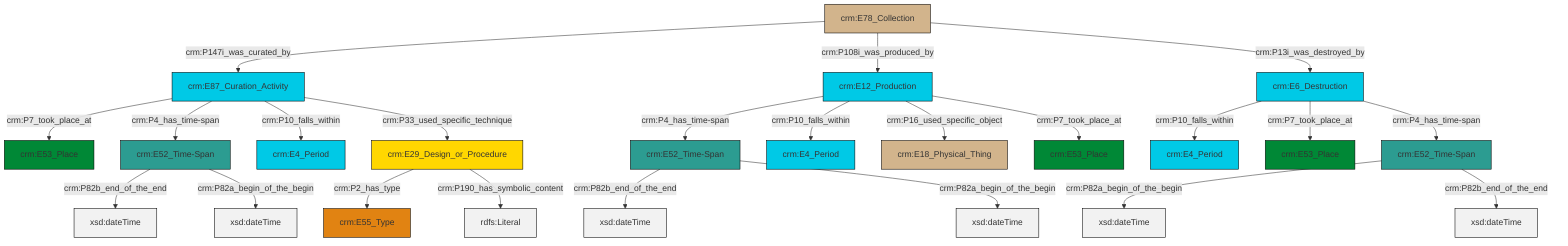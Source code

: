 graph TD
classDef Literal fill:#f2f2f2,stroke:#000000;
classDef CRM_Entity fill:#FFFFFF,stroke:#000000;
classDef Temporal_Entity fill:#00C9E6, stroke:#000000;
classDef Type fill:#E18312, stroke:#000000;
classDef Time-Span fill:#2C9C91, stroke:#000000;
classDef Appellation fill:#FFEB7F, stroke:#000000;
classDef Place fill:#008836, stroke:#000000;
classDef Persistent_Item fill:#B266B2, stroke:#000000;
classDef Conceptual_Object fill:#FFD700, stroke:#000000;
classDef Physical_Thing fill:#D2B48C, stroke:#000000;
classDef Actor fill:#f58aad, stroke:#000000;
classDef PC_Classes fill:#4ce600, stroke:#000000;
classDef Multi fill:#cccccc,stroke:#000000;

0["crm:E52_Time-Span"]:::Time-Span -->|crm:P82b_end_of_the_end| 1[xsd:dateTime]:::Literal
4["crm:E12_Production"]:::Temporal_Entity -->|crm:P4_has_time-span| 0["crm:E52_Time-Span"]:::Time-Span
5["crm:E87_Curation_Activity"]:::Temporal_Entity -->|crm:P7_took_place_at| 6["crm:E53_Place"]:::Place
7["crm:E29_Design_or_Procedure"]:::Conceptual_Object -->|crm:P2_has_type| 9["crm:E55_Type"]:::Type
7["crm:E29_Design_or_Procedure"]:::Conceptual_Object -->|crm:P190_has_symbolic_content| 11[rdfs:Literal]:::Literal
5["crm:E87_Curation_Activity"]:::Temporal_Entity -->|crm:P4_has_time-span| 13["crm:E52_Time-Span"]:::Time-Span
14["crm:E52_Time-Span"]:::Time-Span -->|crm:P82a_begin_of_the_begin| 15[xsd:dateTime]:::Literal
13["crm:E52_Time-Span"]:::Time-Span -->|crm:P82b_end_of_the_end| 16[xsd:dateTime]:::Literal
22["crm:E78_Collection"]:::Physical_Thing -->|crm:P147i_was_curated_by| 5["crm:E87_Curation_Activity"]:::Temporal_Entity
22["crm:E78_Collection"]:::Physical_Thing -->|crm:P108i_was_produced_by| 4["crm:E12_Production"]:::Temporal_Entity
24["crm:E6_Destruction"]:::Temporal_Entity -->|crm:P10_falls_within| 20["crm:E4_Period"]:::Temporal_Entity
4["crm:E12_Production"]:::Temporal_Entity -->|crm:P10_falls_within| 27["crm:E4_Period"]:::Temporal_Entity
13["crm:E52_Time-Span"]:::Time-Span -->|crm:P82a_begin_of_the_begin| 28[xsd:dateTime]:::Literal
22["crm:E78_Collection"]:::Physical_Thing -->|crm:P13i_was_destroyed_by| 24["crm:E6_Destruction"]:::Temporal_Entity
24["crm:E6_Destruction"]:::Temporal_Entity -->|crm:P7_took_place_at| 2["crm:E53_Place"]:::Place
5["crm:E87_Curation_Activity"]:::Temporal_Entity -->|crm:P10_falls_within| 25["crm:E4_Period"]:::Temporal_Entity
4["crm:E12_Production"]:::Temporal_Entity -->|crm:P16_used_specific_object| 31["crm:E18_Physical_Thing"]:::Physical_Thing
4["crm:E12_Production"]:::Temporal_Entity -->|crm:P7_took_place_at| 18["crm:E53_Place"]:::Place
24["crm:E6_Destruction"]:::Temporal_Entity -->|crm:P4_has_time-span| 14["crm:E52_Time-Span"]:::Time-Span
14["crm:E52_Time-Span"]:::Time-Span -->|crm:P82b_end_of_the_end| 37[xsd:dateTime]:::Literal
5["crm:E87_Curation_Activity"]:::Temporal_Entity -->|crm:P33_used_specific_technique| 7["crm:E29_Design_or_Procedure"]:::Conceptual_Object
0["crm:E52_Time-Span"]:::Time-Span -->|crm:P82a_begin_of_the_begin| 38[xsd:dateTime]:::Literal